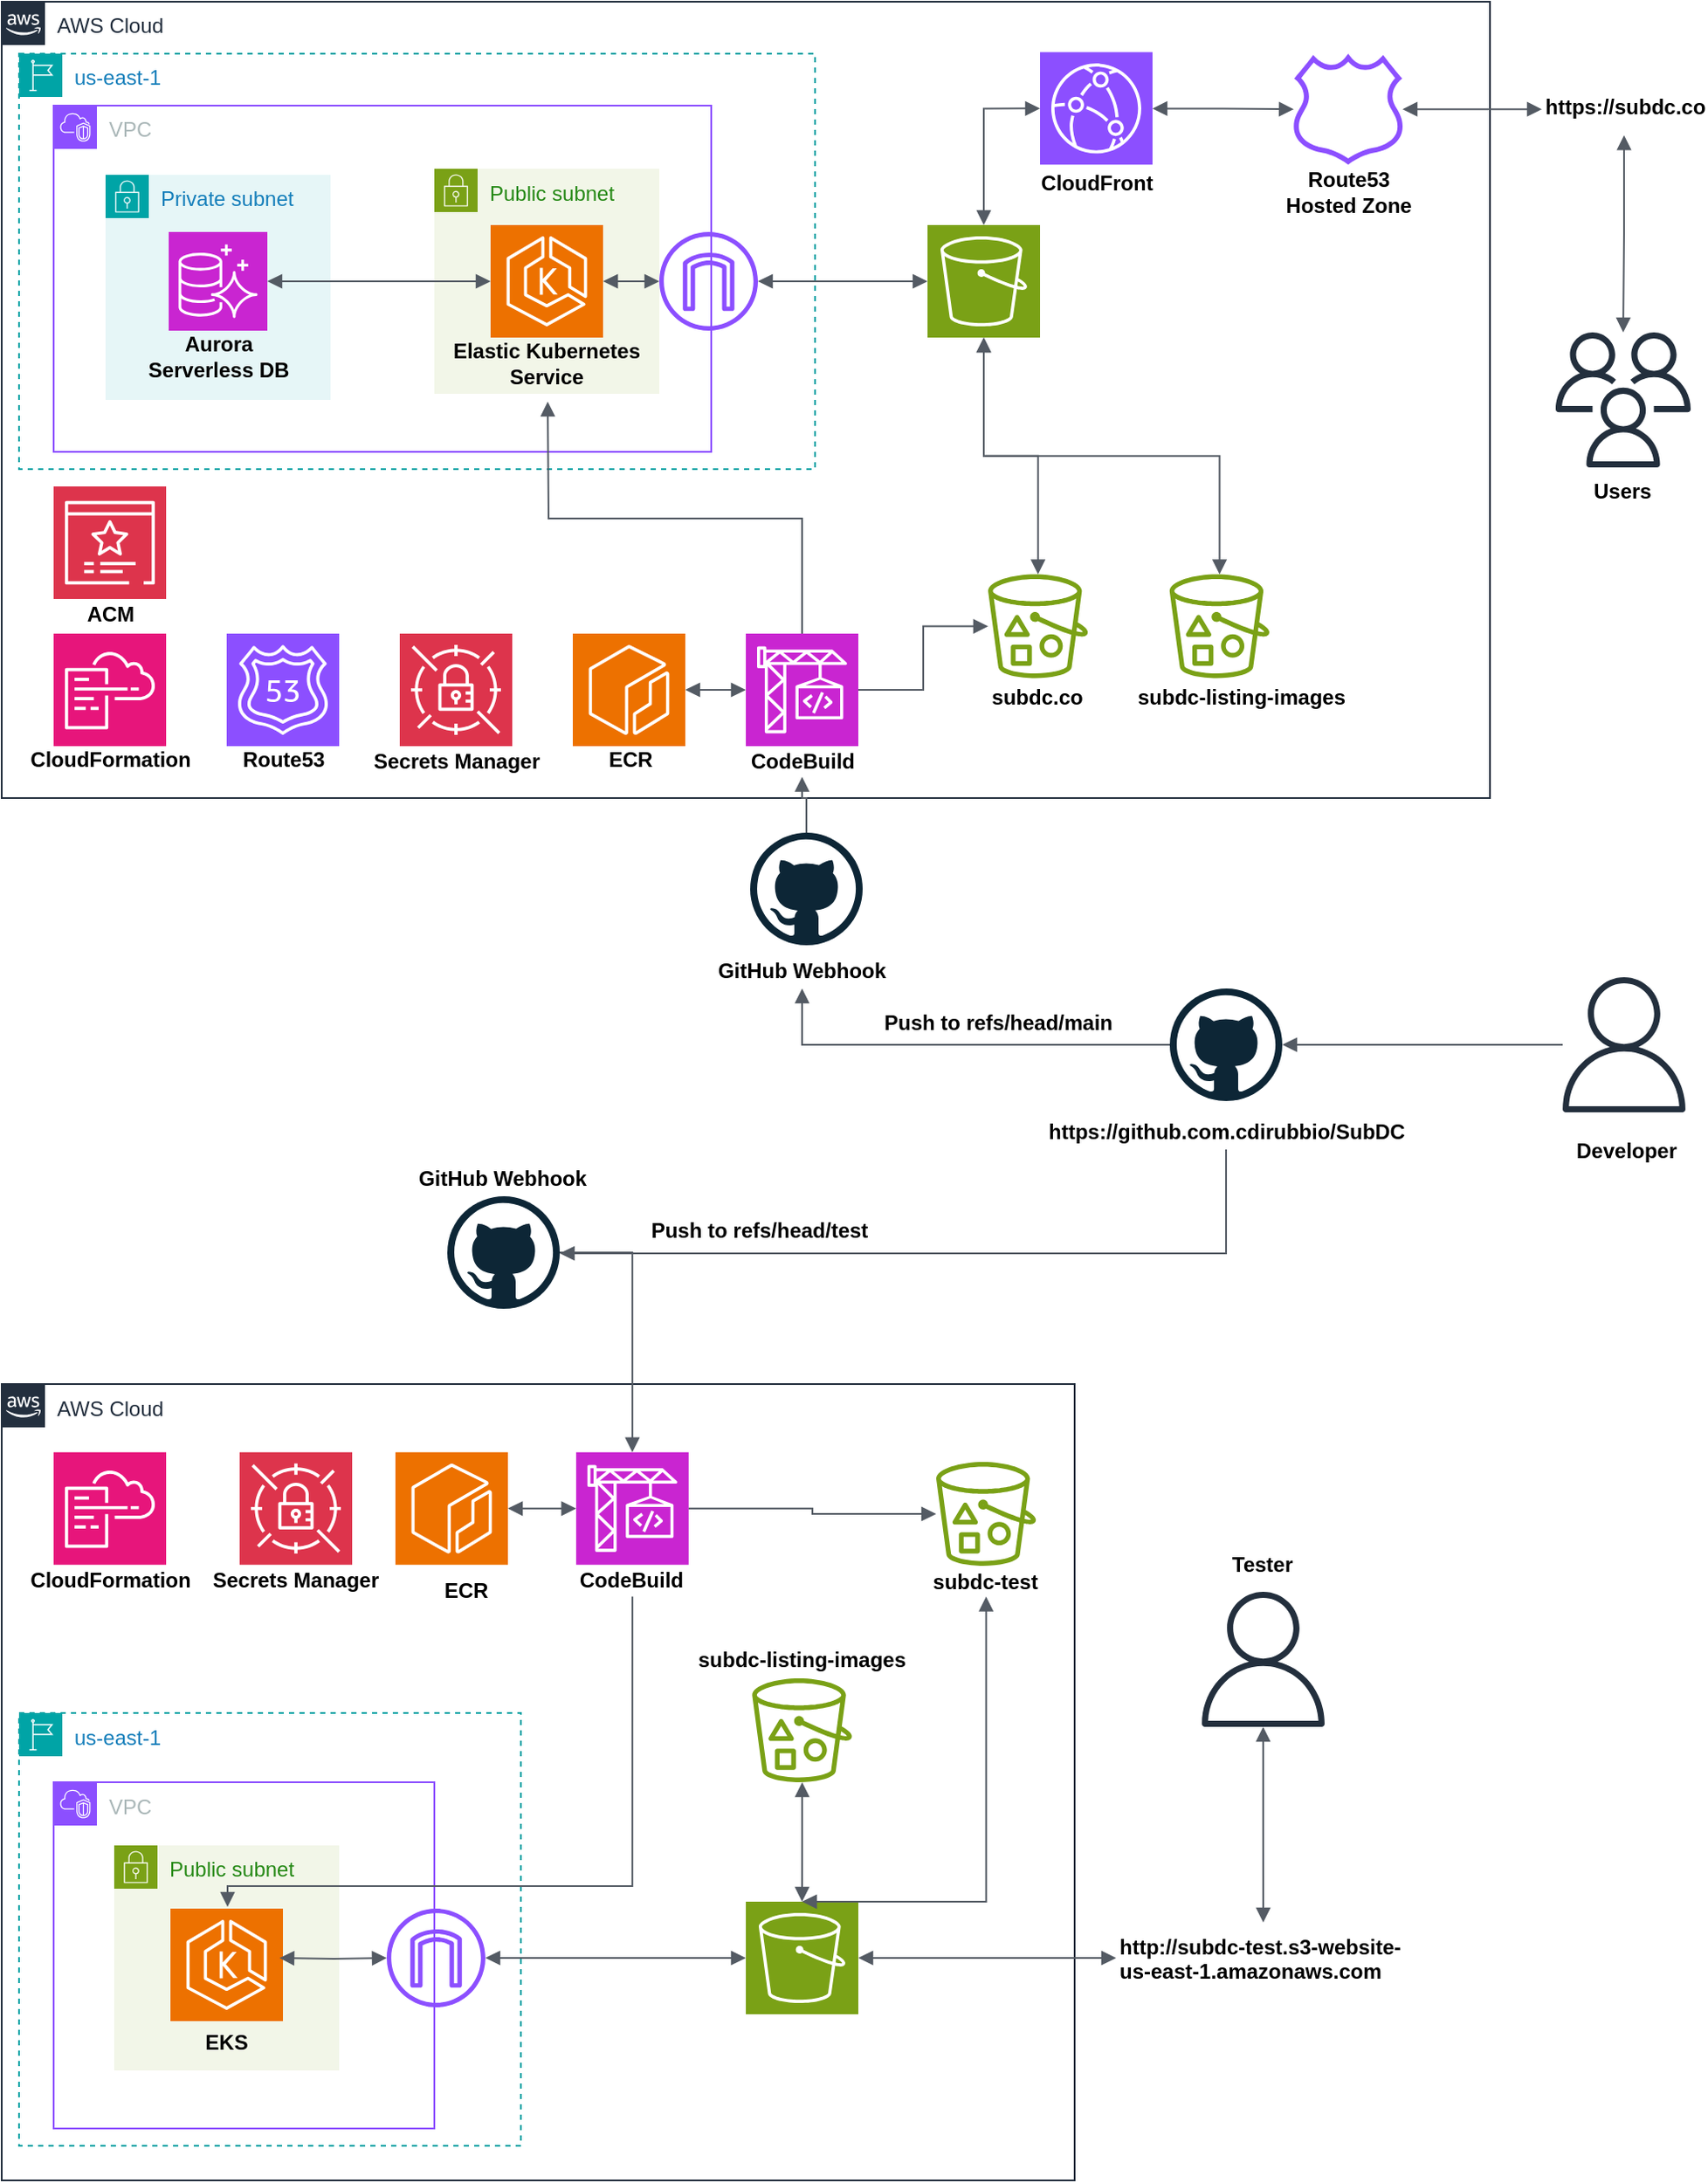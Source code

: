<mxfile version="24.8.6">
  <diagram name="Page-1" id="cLoTebaXLB8Ytqw7zfb6">
    <mxGraphModel dx="1458" dy="772" grid="1" gridSize="10" guides="1" tooltips="1" connect="1" arrows="1" fold="1" page="1" pageScale="1" pageWidth="850" pageHeight="1100" math="0" shadow="0">
      <root>
        <mxCell id="0" />
        <mxCell id="1" parent="0" />
        <mxCell id="9sHecVh8QtGsuW8aZkRC-1" value="AWS Cloud" style="points=[[0,0],[0.25,0],[0.5,0],[0.75,0],[1,0],[1,0.25],[1,0.5],[1,0.75],[1,1],[0.75,1],[0.5,1],[0.25,1],[0,1],[0,0.75],[0,0.5],[0,0.25]];outlineConnect=0;gradientColor=none;html=1;whiteSpace=wrap;fontSize=12;fontStyle=0;container=1;pointerEvents=0;collapsible=0;recursiveResize=0;shape=mxgraph.aws4.group;grIcon=mxgraph.aws4.group_aws_cloud_alt;strokeColor=#232F3E;fillColor=none;verticalAlign=top;align=left;spacingLeft=30;fontColor=#232F3E;dashed=0;" parent="1" vertex="1">
          <mxGeometry x="20" y="20" width="860" height="460" as="geometry" />
        </mxCell>
        <mxCell id="9sHecVh8QtGsuW8aZkRC-2" value="us-east-1" style="points=[[0,0],[0.25,0],[0.5,0],[0.75,0],[1,0],[1,0.25],[1,0.5],[1,0.75],[1,1],[0.75,1],[0.5,1],[0.25,1],[0,1],[0,0.75],[0,0.5],[0,0.25]];outlineConnect=0;gradientColor=none;html=1;whiteSpace=wrap;fontSize=12;fontStyle=0;container=1;pointerEvents=0;collapsible=0;recursiveResize=0;shape=mxgraph.aws4.group;grIcon=mxgraph.aws4.group_region;strokeColor=#00A4A6;fillColor=none;verticalAlign=top;align=left;spacingLeft=30;fontColor=#147EBA;dashed=1;" parent="9sHecVh8QtGsuW8aZkRC-1" vertex="1">
          <mxGeometry x="10" y="30" width="460" height="240" as="geometry" />
        </mxCell>
        <mxCell id="9sHecVh8QtGsuW8aZkRC-8" value="VPC" style="points=[[0,0],[0.25,0],[0.5,0],[0.75,0],[1,0],[1,0.25],[1,0.5],[1,0.75],[1,1],[0.75,1],[0.5,1],[0.25,1],[0,1],[0,0.75],[0,0.5],[0,0.25]];outlineConnect=0;gradientColor=none;html=1;whiteSpace=wrap;fontSize=12;fontStyle=0;container=1;pointerEvents=0;collapsible=0;recursiveResize=0;shape=mxgraph.aws4.group;grIcon=mxgraph.aws4.group_vpc2;strokeColor=#8C4FFF;fillColor=none;verticalAlign=top;align=left;spacingLeft=30;fontColor=#AAB7B8;dashed=0;" parent="9sHecVh8QtGsuW8aZkRC-2" vertex="1">
          <mxGeometry x="20" y="30" width="380" height="200" as="geometry" />
        </mxCell>
        <mxCell id="9sHecVh8QtGsuW8aZkRC-9" value="Public subnet" style="points=[[0,0],[0.25,0],[0.5,0],[0.75,0],[1,0],[1,0.25],[1,0.5],[1,0.75],[1,1],[0.75,1],[0.5,1],[0.25,1],[0,1],[0,0.75],[0,0.5],[0,0.25]];outlineConnect=0;gradientColor=none;html=1;whiteSpace=wrap;fontSize=12;fontStyle=0;container=1;pointerEvents=0;collapsible=0;recursiveResize=0;shape=mxgraph.aws4.group;grIcon=mxgraph.aws4.group_security_group;grStroke=0;strokeColor=#7AA116;fillColor=#F2F6E8;verticalAlign=top;align=left;spacingLeft=30;fontColor=#248814;dashed=0;" parent="9sHecVh8QtGsuW8aZkRC-8" vertex="1">
          <mxGeometry x="220" y="36.5" width="130" height="130" as="geometry" />
        </mxCell>
        <mxCell id="8hndP29kRmZh06HsHL5m-2" value="" style="sketch=0;points=[[0,0,0],[0.25,0,0],[0.5,0,0],[0.75,0,0],[1,0,0],[0,1,0],[0.25,1,0],[0.5,1,0],[0.75,1,0],[1,1,0],[0,0.25,0],[0,0.5,0],[0,0.75,0],[1,0.25,0],[1,0.5,0],[1,0.75,0]];outlineConnect=0;fontColor=#232F3E;fillColor=#ED7100;strokeColor=#ffffff;dashed=0;verticalLabelPosition=bottom;verticalAlign=top;align=center;html=1;fontSize=12;fontStyle=0;aspect=fixed;shape=mxgraph.aws4.resourceIcon;resIcon=mxgraph.aws4.eks;" parent="9sHecVh8QtGsuW8aZkRC-9" vertex="1">
          <mxGeometry x="32.5" y="32.5" width="65" height="65" as="geometry" />
        </mxCell>
        <mxCell id="8hndP29kRmZh06HsHL5m-4" value="Elastic Kubernetes Service" style="text;html=1;align=center;verticalAlign=middle;whiteSpace=wrap;rounded=0;fontStyle=1" parent="9sHecVh8QtGsuW8aZkRC-9" vertex="1">
          <mxGeometry x="5" y="97.5" width="120" height="30" as="geometry" />
        </mxCell>
        <mxCell id="9sHecVh8QtGsuW8aZkRC-35" value="Private subnet" style="points=[[0,0],[0.25,0],[0.5,0],[0.75,0],[1,0],[1,0.25],[1,0.5],[1,0.75],[1,1],[0.75,1],[0.5,1],[0.25,1],[0,1],[0,0.75],[0,0.5],[0,0.25]];outlineConnect=0;gradientColor=none;html=1;whiteSpace=wrap;fontSize=12;fontStyle=0;container=1;pointerEvents=0;collapsible=0;recursiveResize=0;shape=mxgraph.aws4.group;grIcon=mxgraph.aws4.group_security_group;grStroke=0;strokeColor=#00A4A6;fillColor=#E6F6F7;verticalAlign=top;align=left;spacingLeft=30;fontColor=#147EBA;dashed=0;" parent="9sHecVh8QtGsuW8aZkRC-8" vertex="1">
          <mxGeometry x="30" y="40" width="130" height="130" as="geometry" />
        </mxCell>
        <mxCell id="9sHecVh8QtGsuW8aZkRC-37" value="" style="sketch=0;points=[[0,0,0],[0.25,0,0],[0.5,0,0],[0.75,0,0],[1,0,0],[0,1,0],[0.25,1,0],[0.5,1,0],[0.75,1,0],[1,1,0],[0,0.25,0],[0,0.5,0],[0,0.75,0],[1,0.25,0],[1,0.5,0],[1,0.75,0]];outlineConnect=0;fontColor=#232F3E;fillColor=#C925D1;strokeColor=#ffffff;dashed=0;verticalLabelPosition=bottom;verticalAlign=top;align=center;html=1;fontSize=12;fontStyle=0;aspect=fixed;shape=mxgraph.aws4.resourceIcon;resIcon=mxgraph.aws4.aurora;" parent="9sHecVh8QtGsuW8aZkRC-35" vertex="1">
          <mxGeometry x="36.5" y="33" width="57" height="57" as="geometry" />
        </mxCell>
        <mxCell id="9sHecVh8QtGsuW8aZkRC-38" value="Aurora Serverless DB" style="text;html=1;align=center;verticalAlign=middle;whiteSpace=wrap;rounded=0;fontStyle=1" parent="9sHecVh8QtGsuW8aZkRC-35" vertex="1">
          <mxGeometry x="15.75" y="90" width="98.5" height="30" as="geometry" />
        </mxCell>
        <mxCell id="9sHecVh8QtGsuW8aZkRC-39" style="edgeStyle=orthogonalEdgeStyle;rounded=0;orthogonalLoop=1;jettySize=auto;html=1;exitX=1;exitY=0.5;exitDx=0;exitDy=0;exitPerimeter=0;endArrow=block;elbow=vertical;startArrow=block;startFill=1;endFill=1;strokeColor=#545B64;" parent="9sHecVh8QtGsuW8aZkRC-8" source="9sHecVh8QtGsuW8aZkRC-37" target="8hndP29kRmZh06HsHL5m-2" edge="1">
          <mxGeometry relative="1" as="geometry">
            <mxPoint x="240" y="102" as="targetPoint" />
          </mxGeometry>
        </mxCell>
        <mxCell id="9sHecVh8QtGsuW8aZkRC-12" value="" style="sketch=0;outlineConnect=0;fontColor=#232F3E;gradientColor=none;fillColor=#8C4FFF;strokeColor=none;dashed=0;verticalLabelPosition=bottom;verticalAlign=top;align=center;html=1;fontSize=12;fontStyle=0;aspect=fixed;pointerEvents=1;shape=mxgraph.aws4.internet_gateway;" parent="9sHecVh8QtGsuW8aZkRC-8" vertex="1">
          <mxGeometry x="350" y="73" width="57" height="57" as="geometry" />
        </mxCell>
        <mxCell id="9sHecVh8QtGsuW8aZkRC-23" value="" style="edgeStyle=orthogonalEdgeStyle;html=1;endArrow=block;elbow=vertical;startArrow=block;startFill=1;endFill=1;strokeColor=#545B64;rounded=0;exitX=1;exitY=0.5;exitDx=0;exitDy=0;exitPerimeter=0;" parent="9sHecVh8QtGsuW8aZkRC-8" source="8hndP29kRmZh06HsHL5m-2" target="9sHecVh8QtGsuW8aZkRC-12" edge="1">
          <mxGeometry width="100" relative="1" as="geometry">
            <mxPoint x="320" y="102" as="sourcePoint" />
            <mxPoint x="235" y="110" as="targetPoint" />
          </mxGeometry>
        </mxCell>
        <mxCell id="HaM_An7yO-ACqNu1QWbp-11" style="edgeStyle=orthogonalEdgeStyle;rounded=0;orthogonalLoop=1;jettySize=auto;html=1;exitX=0.5;exitY=1;exitDx=0;exitDy=0;exitPerimeter=0;endArrow=block;elbow=vertical;startArrow=block;startFill=1;endFill=1;strokeColor=#545B64;" parent="9sHecVh8QtGsuW8aZkRC-1" source="7wSFpp9sJQzXC4tISoXY-12" target="9sHecVh8QtGsuW8aZkRC-16" edge="1">
          <mxGeometry relative="1" as="geometry" />
        </mxCell>
        <mxCell id="9sHecVh8QtGsuW8aZkRC-16" value="" style="sketch=0;outlineConnect=0;fontColor=#232F3E;gradientColor=none;fillColor=#7AA116;strokeColor=none;dashed=0;verticalLabelPosition=bottom;verticalAlign=top;align=center;html=1;fontSize=12;fontStyle=0;aspect=fixed;pointerEvents=1;shape=mxgraph.aws4.bucket_with_objects;" parent="9sHecVh8QtGsuW8aZkRC-1" vertex="1">
          <mxGeometry x="674.89" y="330.75" width="57.69" height="60" as="geometry" />
        </mxCell>
        <mxCell id="9sHecVh8QtGsuW8aZkRC-31" value="subdc.co" style="text;html=1;align=center;verticalAlign=middle;whiteSpace=wrap;rounded=0;fontStyle=1" parent="9sHecVh8QtGsuW8aZkRC-1" vertex="1">
          <mxGeometry x="573.27" y="393.25" width="51.15" height="16.5" as="geometry" />
        </mxCell>
        <mxCell id="pGSdeuUpQNaxIjK8rSRS-2" value="subdc-listing-images" style="text;html=1;align=center;verticalAlign=middle;whiteSpace=wrap;rounded=0;fontStyle=1" parent="9sHecVh8QtGsuW8aZkRC-1" vertex="1">
          <mxGeometry x="651.27" y="390.75" width="131.15" height="21.5" as="geometry" />
        </mxCell>
        <mxCell id="pGSdeuUpQNaxIjK8rSRS-1" value="" style="sketch=0;outlineConnect=0;fontColor=#232F3E;gradientColor=none;fillColor=#7AA116;strokeColor=none;dashed=0;verticalLabelPosition=bottom;verticalAlign=top;align=center;html=1;fontSize=12;fontStyle=0;aspect=fixed;pointerEvents=1;shape=mxgraph.aws4.bucket_with_objects;" parent="9sHecVh8QtGsuW8aZkRC-1" vertex="1">
          <mxGeometry x="570" y="330.75" width="57.69" height="60" as="geometry" />
        </mxCell>
        <mxCell id="7wSFpp9sJQzXC4tISoXY-8" value="" style="sketch=0;points=[[0,0,0],[0.25,0,0],[0.5,0,0],[0.75,0,0],[1,0,0],[0,1,0],[0.25,1,0],[0.5,1,0],[0.75,1,0],[1,1,0],[0,0.25,0],[0,0.5,0],[0,0.75,0],[1,0.25,0],[1,0.5,0],[1,0.75,0]];points=[[0,0,0],[0.25,0,0],[0.5,0,0],[0.75,0,0],[1,0,0],[0,1,0],[0.25,1,0],[0.5,1,0],[0.75,1,0],[1,1,0],[0,0.25,0],[0,0.5,0],[0,0.75,0],[1,0.25,0],[1,0.5,0],[1,0.75,0]];outlineConnect=0;fontColor=#232F3E;fillColor=#E7157B;strokeColor=#ffffff;dashed=0;verticalLabelPosition=bottom;verticalAlign=top;align=center;html=1;fontSize=12;fontStyle=0;aspect=fixed;shape=mxgraph.aws4.resourceIcon;resIcon=mxgraph.aws4.cloudformation;" parent="9sHecVh8QtGsuW8aZkRC-1" vertex="1">
          <mxGeometry x="30" y="365" width="65" height="65" as="geometry" />
        </mxCell>
        <mxCell id="7wSFpp9sJQzXC4tISoXY-22" style="edgeStyle=orthogonalEdgeStyle;rounded=0;orthogonalLoop=1;jettySize=auto;html=1;endArrow=block;elbow=vertical;startArrow=block;startFill=1;endFill=1;strokeColor=#545B64;" parent="9sHecVh8QtGsuW8aZkRC-1" source="7wSFpp9sJQzXC4tISoXY-12" target="9sHecVh8QtGsuW8aZkRC-12" edge="1">
          <mxGeometry relative="1" as="geometry" />
        </mxCell>
        <mxCell id="7wSFpp9sJQzXC4tISoXY-12" value="" style="sketch=0;points=[[0,0,0],[0.25,0,0],[0.5,0,0],[0.75,0,0],[1,0,0],[0,1,0],[0.25,1,0],[0.5,1,0],[0.75,1,0],[1,1,0],[0,0.25,0],[0,0.5,0],[0,0.75,0],[1,0.25,0],[1,0.5,0],[1,0.75,0]];outlineConnect=0;fontColor=#232F3E;fillColor=#7AA116;strokeColor=#ffffff;dashed=0;verticalLabelPosition=bottom;verticalAlign=top;align=center;html=1;fontSize=12;fontStyle=0;aspect=fixed;shape=mxgraph.aws4.resourceIcon;resIcon=mxgraph.aws4.s3;" parent="9sHecVh8QtGsuW8aZkRC-1" vertex="1">
          <mxGeometry x="535" y="129" width="65" height="65" as="geometry" />
        </mxCell>
        <mxCell id="7wSFpp9sJQzXC4tISoXY-17" value="" style="sketch=0;outlineConnect=0;fontColor=#232F3E;gradientColor=none;fillColor=#8C4FFF;strokeColor=none;dashed=0;verticalLabelPosition=bottom;verticalAlign=top;align=center;html=1;fontSize=12;fontStyle=0;aspect=fixed;pointerEvents=1;shape=mxgraph.aws4.hosted_zone;" parent="9sHecVh8QtGsuW8aZkRC-1" vertex="1">
          <mxGeometry x="745.58" y="30" width="65" height="64.17" as="geometry" />
        </mxCell>
        <mxCell id="7wSFpp9sJQzXC4tISoXY-18" value="" style="sketch=0;points=[[0,0,0],[0.25,0,0],[0.5,0,0],[0.75,0,0],[1,0,0],[0,1,0],[0.25,1,0],[0.5,1,0],[0.75,1,0],[1,1,0],[0,0.25,0],[0,0.5,0],[0,0.75,0],[1,0.25,0],[1,0.5,0],[1,0.75,0]];outlineConnect=0;fontColor=#232F3E;fillColor=#8C4FFF;strokeColor=#ffffff;dashed=0;verticalLabelPosition=bottom;verticalAlign=top;align=center;html=1;fontSize=12;fontStyle=0;aspect=fixed;shape=mxgraph.aws4.resourceIcon;resIcon=mxgraph.aws4.route_53;" parent="9sHecVh8QtGsuW8aZkRC-1" vertex="1">
          <mxGeometry x="130" y="365" width="65" height="65" as="geometry" />
        </mxCell>
        <mxCell id="7wSFpp9sJQzXC4tISoXY-21" value="Route53 Hosted Zone" style="text;html=1;align=center;verticalAlign=middle;whiteSpace=wrap;rounded=0;fontStyle=1" parent="9sHecVh8QtGsuW8aZkRC-1" vertex="1">
          <mxGeometry x="732.58" y="95" width="91" height="30" as="geometry" />
        </mxCell>
        <mxCell id="7wSFpp9sJQzXC4tISoXY-42" style="edgeStyle=orthogonalEdgeStyle;rounded=0;orthogonalLoop=1;jettySize=auto;html=1;endArrow=block;elbow=vertical;startArrow=none;endFill=1;strokeColor=#545B64;" parent="9sHecVh8QtGsuW8aZkRC-1" source="7wSFpp9sJQzXC4tISoXY-23" target="pGSdeuUpQNaxIjK8rSRS-1" edge="1">
          <mxGeometry relative="1" as="geometry" />
        </mxCell>
        <mxCell id="HaM_An7yO-ACqNu1QWbp-9" style="edgeStyle=orthogonalEdgeStyle;rounded=0;orthogonalLoop=1;jettySize=auto;html=1;entryX=0.5;entryY=1;entryDx=0;entryDy=0;exitX=0.5;exitY=0;exitDx=0;exitDy=0;exitPerimeter=0;endArrow=block;elbow=vertical;startArrow=none;endFill=1;strokeColor=#545B64;" parent="9sHecVh8QtGsuW8aZkRC-1" source="7wSFpp9sJQzXC4tISoXY-23" edge="1">
          <mxGeometry relative="1" as="geometry">
            <mxPoint x="315.5" y="231" as="targetPoint" />
          </mxGeometry>
        </mxCell>
        <mxCell id="7wSFpp9sJQzXC4tISoXY-23" value="" style="sketch=0;points=[[0,0,0],[0.25,0,0],[0.5,0,0],[0.75,0,0],[1,0,0],[0,1,0],[0.25,1,0],[0.5,1,0],[0.75,1,0],[1,1,0],[0,0.25,0],[0,0.5,0],[0,0.75,0],[1,0.25,0],[1,0.5,0],[1,0.75,0]];outlineConnect=0;fontColor=#232F3E;fillColor=#C925D1;strokeColor=#ffffff;dashed=0;verticalLabelPosition=bottom;verticalAlign=top;align=center;html=1;fontSize=12;fontStyle=0;aspect=fixed;shape=mxgraph.aws4.resourceIcon;resIcon=mxgraph.aws4.codebuild;" parent="9sHecVh8QtGsuW8aZkRC-1" vertex="1">
          <mxGeometry x="430" y="365" width="65" height="65" as="geometry" />
        </mxCell>
        <mxCell id="7wSFpp9sJQzXC4tISoXY-26" value="CloudFormation" style="text;html=1;align=center;verticalAlign=middle;whiteSpace=wrap;rounded=0;fontStyle=1" parent="9sHecVh8QtGsuW8aZkRC-1" vertex="1">
          <mxGeometry x="12.5" y="430" width="100" height="16.5" as="geometry" />
        </mxCell>
        <mxCell id="7wSFpp9sJQzXC4tISoXY-25" value="Route53" style="text;html=1;align=center;verticalAlign=middle;whiteSpace=wrap;rounded=0;fontStyle=1" parent="9sHecVh8QtGsuW8aZkRC-1" vertex="1">
          <mxGeometry x="132.5" y="430" width="60" height="16.5" as="geometry" />
        </mxCell>
        <mxCell id="7wSFpp9sJQzXC4tISoXY-24" value="CodeBuild" style="text;html=1;align=center;verticalAlign=middle;whiteSpace=wrap;rounded=0;fontStyle=1" parent="9sHecVh8QtGsuW8aZkRC-1" vertex="1">
          <mxGeometry x="432.5" y="430" width="60" height="17.75" as="geometry" />
        </mxCell>
        <mxCell id="7wSFpp9sJQzXC4tISoXY-28" value="Secrets Manager" style="text;html=1;align=center;verticalAlign=middle;whiteSpace=wrap;rounded=0;fontStyle=1" parent="9sHecVh8QtGsuW8aZkRC-1" vertex="1">
          <mxGeometry x="212.5" y="430" width="100" height="17.75" as="geometry" />
        </mxCell>
        <mxCell id="7wSFpp9sJQzXC4tISoXY-27" value="" style="sketch=0;points=[[0,0,0],[0.25,0,0],[0.5,0,0],[0.75,0,0],[1,0,0],[0,1,0],[0.25,1,0],[0.5,1,0],[0.75,1,0],[1,1,0],[0,0.25,0],[0,0.5,0],[0,0.75,0],[1,0.25,0],[1,0.5,0],[1,0.75,0]];outlineConnect=0;fontColor=#232F3E;fillColor=#DD344C;strokeColor=#ffffff;dashed=0;verticalLabelPosition=bottom;verticalAlign=top;align=center;html=1;fontSize=12;fontStyle=0;aspect=fixed;shape=mxgraph.aws4.resourceIcon;resIcon=mxgraph.aws4.secrets_manager;" parent="9sHecVh8QtGsuW8aZkRC-1" vertex="1">
          <mxGeometry x="230" y="365" width="65" height="65" as="geometry" />
        </mxCell>
        <mxCell id="HaM_An7yO-ACqNu1QWbp-6" style="edgeStyle=orthogonalEdgeStyle;rounded=0;orthogonalLoop=1;jettySize=auto;html=1;endArrow=block;elbow=vertical;startArrow=block;startFill=1;endFill=1;strokeColor=#545B64;" parent="9sHecVh8QtGsuW8aZkRC-1" source="HaM_An7yO-ACqNu1QWbp-2" target="7wSFpp9sJQzXC4tISoXY-17" edge="1">
          <mxGeometry relative="1" as="geometry" />
        </mxCell>
        <mxCell id="HaM_An7yO-ACqNu1QWbp-2" value="" style="sketch=0;points=[[0,0,0],[0.25,0,0],[0.5,0,0],[0.75,0,0],[1,0,0],[0,1,0],[0.25,1,0],[0.5,1,0],[0.75,1,0],[1,1,0],[0,0.25,0],[0,0.5,0],[0,0.75,0],[1,0.25,0],[1,0.5,0],[1,0.75,0]];outlineConnect=0;fontColor=#232F3E;fillColor=#8C4FFF;strokeColor=#ffffff;dashed=0;verticalLabelPosition=bottom;verticalAlign=top;align=center;html=1;fontSize=12;fontStyle=0;aspect=fixed;shape=mxgraph.aws4.resourceIcon;resIcon=mxgraph.aws4.cloudfront;" parent="9sHecVh8QtGsuW8aZkRC-1" vertex="1">
          <mxGeometry x="600" y="29.17" width="65" height="65" as="geometry" />
        </mxCell>
        <mxCell id="HaM_An7yO-ACqNu1QWbp-5" style="edgeStyle=orthogonalEdgeStyle;rounded=0;orthogonalLoop=1;jettySize=auto;html=1;entryX=0.5;entryY=0;entryDx=0;entryDy=0;entryPerimeter=0;endArrow=block;elbow=vertical;startArrow=block;startFill=1;endFill=1;strokeColor=#545B64;exitX=0;exitY=0.5;exitDx=0;exitDy=0;exitPerimeter=0;" parent="9sHecVh8QtGsuW8aZkRC-1" source="HaM_An7yO-ACqNu1QWbp-2" target="7wSFpp9sJQzXC4tISoXY-12" edge="1">
          <mxGeometry relative="1" as="geometry" />
        </mxCell>
        <mxCell id="HaM_An7yO-ACqNu1QWbp-7" value="CloudFront" style="text;html=1;align=center;verticalAlign=middle;whiteSpace=wrap;rounded=0;fontStyle=1" parent="9sHecVh8QtGsuW8aZkRC-1" vertex="1">
          <mxGeometry x="597.5" y="95" width="70" height="20" as="geometry" />
        </mxCell>
        <mxCell id="HaM_An7yO-ACqNu1QWbp-10" style="edgeStyle=orthogonalEdgeStyle;rounded=0;orthogonalLoop=1;jettySize=auto;html=1;entryX=0.5;entryY=1;entryDx=0;entryDy=0;entryPerimeter=0;endArrow=block;elbow=vertical;startArrow=block;startFill=1;endFill=1;strokeColor=#545B64;" parent="9sHecVh8QtGsuW8aZkRC-1" source="pGSdeuUpQNaxIjK8rSRS-1" target="7wSFpp9sJQzXC4tISoXY-12" edge="1">
          <mxGeometry relative="1" as="geometry" />
        </mxCell>
        <mxCell id="HaM_An7yO-ACqNu1QWbp-13" value="" style="sketch=0;points=[[0,0,0],[0.25,0,0],[0.5,0,0],[0.75,0,0],[1,0,0],[0,1,0],[0.25,1,0],[0.5,1,0],[0.75,1,0],[1,1,0],[0,0.25,0],[0,0.5,0],[0,0.75,0],[1,0.25,0],[1,0.5,0],[1,0.75,0]];outlineConnect=0;fontColor=#232F3E;fillColor=#DD344C;strokeColor=#ffffff;dashed=0;verticalLabelPosition=bottom;verticalAlign=top;align=center;html=1;fontSize=12;fontStyle=0;aspect=fixed;shape=mxgraph.aws4.resourceIcon;resIcon=mxgraph.aws4.certificate_manager_3;" parent="9sHecVh8QtGsuW8aZkRC-1" vertex="1">
          <mxGeometry x="30" y="280" width="65" height="65" as="geometry" />
        </mxCell>
        <mxCell id="HaM_An7yO-ACqNu1QWbp-14" value="ACM" style="text;html=1;align=center;verticalAlign=middle;whiteSpace=wrap;rounded=0;fontStyle=1" parent="9sHecVh8QtGsuW8aZkRC-1" vertex="1">
          <mxGeometry x="42.5" y="345" width="40" height="17.75" as="geometry" />
        </mxCell>
        <mxCell id="zqciDCgVZ483d6t_hfOH-8" value="" style="sketch=0;points=[[0,0,0],[0.25,0,0],[0.5,0,0],[0.75,0,0],[1,0,0],[0,1,0],[0.25,1,0],[0.5,1,0],[0.75,1,0],[1,1,0],[0,0.25,0],[0,0.5,0],[0,0.75,0],[1,0.25,0],[1,0.5,0],[1,0.75,0]];outlineConnect=0;fontColor=#232F3E;fillColor=#ED7100;strokeColor=#ffffff;dashed=0;verticalLabelPosition=bottom;verticalAlign=top;align=center;html=1;fontSize=12;fontStyle=0;aspect=fixed;shape=mxgraph.aws4.resourceIcon;resIcon=mxgraph.aws4.ecr;" parent="9sHecVh8QtGsuW8aZkRC-1" vertex="1">
          <mxGeometry x="330" y="365" width="65" height="65" as="geometry" />
        </mxCell>
        <mxCell id="zqciDCgVZ483d6t_hfOH-10" value="" style="edgeStyle=orthogonalEdgeStyle;html=1;endArrow=block;elbow=vertical;startArrow=block;startFill=1;endFill=1;strokeColor=#545B64;rounded=0;" parent="9sHecVh8QtGsuW8aZkRC-1" source="zqciDCgVZ483d6t_hfOH-8" target="7wSFpp9sJQzXC4tISoXY-23" edge="1">
          <mxGeometry width="100" relative="1" as="geometry">
            <mxPoint x="410" y="410" as="sourcePoint" />
            <mxPoint x="449" y="410" as="targetPoint" />
          </mxGeometry>
        </mxCell>
        <mxCell id="zqciDCgVZ483d6t_hfOH-9" value="&lt;b&gt;ECR&lt;/b&gt;" style="text;html=1;align=center;verticalAlign=middle;resizable=0;points=[];autosize=1;strokeColor=none;fillColor=none;" parent="9sHecVh8QtGsuW8aZkRC-1" vertex="1">
          <mxGeometry x="337.5" y="423.25" width="50" height="30" as="geometry" />
        </mxCell>
        <mxCell id="7wSFpp9sJQzXC4tISoXY-30" style="edgeStyle=orthogonalEdgeStyle;rounded=0;orthogonalLoop=1;jettySize=auto;html=1;endArrow=block;elbow=vertical;startArrow=block;startFill=1;endFill=1;strokeColor=#545B64;" parent="1" source="9sHecVh8QtGsuW8aZkRC-27" target="7wSFpp9sJQzXC4tISoXY-17" edge="1">
          <mxGeometry relative="1" as="geometry" />
        </mxCell>
        <UserObject label="&lt;b&gt;https://subdc.co&lt;/b&gt;" link="https://subdc.co" id="9sHecVh8QtGsuW8aZkRC-27">
          <mxCell style="text;whiteSpace=wrap;html=1;" parent="1" vertex="1">
            <mxGeometry x="910" y="67.09" width="95" height="30" as="geometry" />
          </mxCell>
        </UserObject>
        <mxCell id="9sHecVh8QtGsuW8aZkRC-32" style="edgeStyle=orthogonalEdgeStyle;rounded=0;orthogonalLoop=1;jettySize=auto;html=1;endArrow=block;elbow=vertical;startArrow=block;startFill=1;endFill=1;strokeColor=#545B64;" parent="1" source="9sHecVh8QtGsuW8aZkRC-27" target="M8VhZg36b8eC-4sq4X0w-50" edge="1">
          <mxGeometry relative="1" as="geometry">
            <mxPoint x="909.44" y="80" as="sourcePoint" />
            <mxPoint x="957.5" y="190" as="targetPoint" />
          </mxGeometry>
        </mxCell>
        <mxCell id="7wSFpp9sJQzXC4tISoXY-41" style="edgeStyle=orthogonalEdgeStyle;rounded=0;orthogonalLoop=1;jettySize=auto;html=1;endArrow=block;elbow=vertical;startArrow=none;endFill=1;strokeColor=#545B64;" parent="1" source="7wSFpp9sJQzXC4tISoXY-31" target="7wSFpp9sJQzXC4tISoXY-24" edge="1">
          <mxGeometry relative="1" as="geometry" />
        </mxCell>
        <mxCell id="7wSFpp9sJQzXC4tISoXY-31" value="" style="dashed=0;outlineConnect=0;html=1;align=center;labelPosition=center;verticalLabelPosition=bottom;verticalAlign=top;shape=mxgraph.weblogos.github" parent="1" vertex="1">
          <mxGeometry x="452.5" y="500" width="65" height="65" as="geometry" />
        </mxCell>
        <mxCell id="7wSFpp9sJQzXC4tISoXY-32" value="GitHub Webhook" style="text;html=1;align=center;verticalAlign=middle;whiteSpace=wrap;rounded=0;fontStyle=1" parent="1" vertex="1">
          <mxGeometry x="430.97" y="570" width="103.07" height="20" as="geometry" />
        </mxCell>
        <mxCell id="M8VhZg36b8eC-4sq4X0w-1" value="AWS Cloud" style="points=[[0,0],[0.25,0],[0.5,0],[0.75,0],[1,0],[1,0.25],[1,0.5],[1,0.75],[1,1],[0.75,1],[0.5,1],[0.25,1],[0,1],[0,0.75],[0,0.5],[0,0.25]];outlineConnect=0;gradientColor=none;html=1;whiteSpace=wrap;fontSize=12;fontStyle=0;container=1;pointerEvents=0;collapsible=0;recursiveResize=0;shape=mxgraph.aws4.group;grIcon=mxgraph.aws4.group_aws_cloud_alt;strokeColor=#232F3E;fillColor=none;verticalAlign=top;align=left;spacingLeft=30;fontColor=#232F3E;dashed=0;" parent="1" vertex="1">
          <mxGeometry x="20" y="818.5" width="620" height="460" as="geometry" />
        </mxCell>
        <mxCell id="M8VhZg36b8eC-4sq4X0w-2" value="us-east-1" style="points=[[0,0],[0.25,0],[0.5,0],[0.75,0],[1,0],[1,0.25],[1,0.5],[1,0.75],[1,1],[0.75,1],[0.5,1],[0.25,1],[0,1],[0,0.75],[0,0.5],[0,0.25]];outlineConnect=0;gradientColor=none;html=1;whiteSpace=wrap;fontSize=12;fontStyle=0;container=1;pointerEvents=0;collapsible=0;recursiveResize=0;shape=mxgraph.aws4.group;grIcon=mxgraph.aws4.group_region;strokeColor=#00A4A6;fillColor=none;verticalAlign=top;align=left;spacingLeft=30;fontColor=#147EBA;dashed=1;" parent="M8VhZg36b8eC-4sq4X0w-1" vertex="1">
          <mxGeometry x="10" y="190" width="290" height="250" as="geometry" />
        </mxCell>
        <mxCell id="M8VhZg36b8eC-4sq4X0w-3" value="VPC" style="points=[[0,0],[0.25,0],[0.5,0],[0.75,0],[1,0],[1,0.25],[1,0.5],[1,0.75],[1,1],[0.75,1],[0.5,1],[0.25,1],[0,1],[0,0.75],[0,0.5],[0,0.25]];outlineConnect=0;gradientColor=none;html=1;whiteSpace=wrap;fontSize=12;fontStyle=0;container=1;pointerEvents=0;collapsible=0;recursiveResize=0;shape=mxgraph.aws4.group;grIcon=mxgraph.aws4.group_vpc2;strokeColor=#8C4FFF;fillColor=none;verticalAlign=top;align=left;spacingLeft=30;fontColor=#AAB7B8;dashed=0;" parent="M8VhZg36b8eC-4sq4X0w-2" vertex="1">
          <mxGeometry x="20" y="40" width="220" height="200" as="geometry" />
        </mxCell>
        <mxCell id="M8VhZg36b8eC-4sq4X0w-4" value="Public subnet" style="points=[[0,0],[0.25,0],[0.5,0],[0.75,0],[1,0],[1,0.25],[1,0.5],[1,0.75],[1,1],[0.75,1],[0.5,1],[0.25,1],[0,1],[0,0.75],[0,0.5],[0,0.25]];outlineConnect=0;gradientColor=none;html=1;whiteSpace=wrap;fontSize=12;fontStyle=0;container=1;pointerEvents=0;collapsible=0;recursiveResize=0;shape=mxgraph.aws4.group;grIcon=mxgraph.aws4.group_security_group;grStroke=0;strokeColor=#7AA116;fillColor=#F2F6E8;verticalAlign=top;align=left;spacingLeft=30;fontColor=#248814;dashed=0;" parent="M8VhZg36b8eC-4sq4X0w-3" vertex="1">
          <mxGeometry x="35" y="36.5" width="130" height="130" as="geometry" />
        </mxCell>
        <mxCell id="M8VhZg36b8eC-4sq4X0w-7" value="EKS" style="text;html=1;align=center;verticalAlign=middle;whiteSpace=wrap;rounded=0;fontStyle=1" parent="M8VhZg36b8eC-4sq4X0w-4" vertex="1">
          <mxGeometry x="45" y="101.5" width="40" height="25.5" as="geometry" />
        </mxCell>
        <mxCell id="zqciDCgVZ483d6t_hfOH-1" value="" style="sketch=0;points=[[0,0,0],[0.25,0,0],[0.5,0,0],[0.75,0,0],[1,0,0],[0,1,0],[0.25,1,0],[0.5,1,0],[0.75,1,0],[1,1,0],[0,0.25,0],[0,0.5,0],[0,0.75,0],[1,0.25,0],[1,0.5,0],[1,0.75,0]];outlineConnect=0;fontColor=#232F3E;fillColor=#ED7100;strokeColor=#ffffff;dashed=0;verticalLabelPosition=bottom;verticalAlign=top;align=center;html=1;fontSize=12;fontStyle=0;aspect=fixed;shape=mxgraph.aws4.resourceIcon;resIcon=mxgraph.aws4.eks;" parent="M8VhZg36b8eC-4sq4X0w-4" vertex="1">
          <mxGeometry x="32.5" y="36.5" width="65" height="65" as="geometry" />
        </mxCell>
        <mxCell id="M8VhZg36b8eC-4sq4X0w-12" value="" style="sketch=0;outlineConnect=0;fontColor=#232F3E;gradientColor=none;fillColor=#8C4FFF;strokeColor=none;dashed=0;verticalLabelPosition=bottom;verticalAlign=top;align=center;html=1;fontSize=12;fontStyle=0;aspect=fixed;pointerEvents=1;shape=mxgraph.aws4.internet_gateway;" parent="M8VhZg36b8eC-4sq4X0w-3" vertex="1">
          <mxGeometry x="192.5" y="73" width="57" height="57" as="geometry" />
        </mxCell>
        <mxCell id="M8VhZg36b8eC-4sq4X0w-13" value="" style="edgeStyle=orthogonalEdgeStyle;html=1;endArrow=block;elbow=vertical;startArrow=block;startFill=1;endFill=1;strokeColor=#545B64;rounded=0;exitX=1;exitY=0.5;exitDx=0;exitDy=0;" parent="M8VhZg36b8eC-4sq4X0w-3" target="M8VhZg36b8eC-4sq4X0w-12" edge="1">
          <mxGeometry width="100" relative="1" as="geometry">
            <mxPoint x="130.5" y="101.5" as="sourcePoint" />
            <mxPoint x="235" y="110" as="targetPoint" />
          </mxGeometry>
        </mxCell>
        <mxCell id="M8VhZg36b8eC-4sq4X0w-15" value="" style="sketch=0;outlineConnect=0;fontColor=#232F3E;gradientColor=none;fillColor=#7AA116;strokeColor=none;dashed=0;verticalLabelPosition=bottom;verticalAlign=top;align=center;html=1;fontSize=12;fontStyle=0;aspect=fixed;pointerEvents=1;shape=mxgraph.aws4.bucket_with_objects;" parent="M8VhZg36b8eC-4sq4X0w-1" vertex="1">
          <mxGeometry x="433.66" y="170" width="57.69" height="60" as="geometry" />
        </mxCell>
        <mxCell id="M8VhZg36b8eC-4sq4X0w-16" value="subdc-test" style="text;html=1;align=center;verticalAlign=middle;whiteSpace=wrap;rounded=0;fontStyle=1" parent="M8VhZg36b8eC-4sq4X0w-1" vertex="1">
          <mxGeometry x="535.48" y="106.25" width="66.73" height="16.5" as="geometry" />
        </mxCell>
        <mxCell id="M8VhZg36b8eC-4sq4X0w-17" value="subdc-listing-images" style="text;html=1;align=center;verticalAlign=middle;whiteSpace=wrap;rounded=0;fontStyle=1" parent="M8VhZg36b8eC-4sq4X0w-1" vertex="1">
          <mxGeometry x="396.93" y="148.5" width="131.15" height="21.5" as="geometry" />
        </mxCell>
        <mxCell id="M8VhZg36b8eC-4sq4X0w-18" value="" style="sketch=0;outlineConnect=0;fontColor=#232F3E;gradientColor=none;fillColor=#7AA116;strokeColor=none;dashed=0;verticalLabelPosition=bottom;verticalAlign=top;align=center;html=1;fontSize=12;fontStyle=0;aspect=fixed;pointerEvents=1;shape=mxgraph.aws4.bucket_with_objects;" parent="M8VhZg36b8eC-4sq4X0w-1" vertex="1">
          <mxGeometry x="540" y="45" width="57.69" height="60" as="geometry" />
        </mxCell>
        <mxCell id="M8VhZg36b8eC-4sq4X0w-19" value="" style="sketch=0;points=[[0,0,0],[0.25,0,0],[0.5,0,0],[0.75,0,0],[1,0,0],[0,1,0],[0.25,1,0],[0.5,1,0],[0.75,1,0],[1,1,0],[0,0.25,0],[0,0.5,0],[0,0.75,0],[1,0.25,0],[1,0.5,0],[1,0.75,0]];points=[[0,0,0],[0.25,0,0],[0.5,0,0],[0.75,0,0],[1,0,0],[0,1,0],[0.25,1,0],[0.5,1,0],[0.75,1,0],[1,1,0],[0,0.25,0],[0,0.5,0],[0,0.75,0],[1,0.25,0],[1,0.5,0],[1,0.75,0]];outlineConnect=0;fontColor=#232F3E;fillColor=#E7157B;strokeColor=#ffffff;dashed=0;verticalLabelPosition=bottom;verticalAlign=top;align=center;html=1;fontSize=12;fontStyle=0;aspect=fixed;shape=mxgraph.aws4.resourceIcon;resIcon=mxgraph.aws4.cloudformation;" parent="M8VhZg36b8eC-4sq4X0w-1" vertex="1">
          <mxGeometry x="30" y="39.38" width="65" height="65" as="geometry" />
        </mxCell>
        <mxCell id="M8VhZg36b8eC-4sq4X0w-21" value="" style="sketch=0;points=[[0,0,0],[0.25,0,0],[0.5,0,0],[0.75,0,0],[1,0,0],[0,1,0],[0.25,1,0],[0.5,1,0],[0.75,1,0],[1,1,0],[0,0.25,0],[0,0.5,0],[0,0.75,0],[1,0.25,0],[1,0.5,0],[1,0.75,0]];outlineConnect=0;fontColor=#232F3E;fillColor=#7AA116;strokeColor=#ffffff;dashed=0;verticalLabelPosition=bottom;verticalAlign=top;align=center;html=1;fontSize=12;fontStyle=0;aspect=fixed;shape=mxgraph.aws4.resourceIcon;resIcon=mxgraph.aws4.s3;" parent="M8VhZg36b8eC-4sq4X0w-1" vertex="1">
          <mxGeometry x="430" y="299" width="65" height="65" as="geometry" />
        </mxCell>
        <mxCell id="M8VhZg36b8eC-4sq4X0w-79" style="edgeStyle=orthogonalEdgeStyle;rounded=0;orthogonalLoop=1;jettySize=auto;html=1;endArrow=block;elbow=vertical;startArrow=none;endFill=1;strokeColor=#545B64;" parent="M8VhZg36b8eC-4sq4X0w-1" source="M8VhZg36b8eC-4sq4X0w-27" target="M8VhZg36b8eC-4sq4X0w-18" edge="1">
          <mxGeometry relative="1" as="geometry" />
        </mxCell>
        <mxCell id="M8VhZg36b8eC-4sq4X0w-27" value="" style="sketch=0;points=[[0,0,0],[0.25,0,0],[0.5,0,0],[0.75,0,0],[1,0,0],[0,1,0],[0.25,1,0],[0.5,1,0],[0.75,1,0],[1,1,0],[0,0.25,0],[0,0.5,0],[0,0.75,0],[1,0.25,0],[1,0.5,0],[1,0.75,0]];outlineConnect=0;fontColor=#232F3E;fillColor=#C925D1;strokeColor=#ffffff;dashed=0;verticalLabelPosition=bottom;verticalAlign=top;align=center;html=1;fontSize=12;fontStyle=0;aspect=fixed;shape=mxgraph.aws4.resourceIcon;resIcon=mxgraph.aws4.codebuild;" parent="M8VhZg36b8eC-4sq4X0w-1" vertex="1">
          <mxGeometry x="331.93" y="39.38" width="65" height="65" as="geometry" />
        </mxCell>
        <mxCell id="M8VhZg36b8eC-4sq4X0w-28" value="CloudFormation" style="text;html=1;align=center;verticalAlign=middle;whiteSpace=wrap;rounded=0;fontStyle=1" parent="M8VhZg36b8eC-4sq4X0w-1" vertex="1">
          <mxGeometry x="12.5" y="105.63" width="100" height="16.5" as="geometry" />
        </mxCell>
        <mxCell id="M8VhZg36b8eC-4sq4X0w-80" style="edgeStyle=orthogonalEdgeStyle;rounded=0;orthogonalLoop=1;jettySize=auto;html=1;exitX=0.5;exitY=1;exitDx=0;exitDy=0;entryX=0.5;entryY=0;entryDx=0;entryDy=0;endArrow=block;elbow=vertical;startArrow=none;endFill=1;strokeColor=#545B64;" parent="M8VhZg36b8eC-4sq4X0w-1" source="M8VhZg36b8eC-4sq4X0w-30" edge="1">
          <mxGeometry relative="1" as="geometry">
            <Array as="points">
              <mxPoint x="364" y="290" />
              <mxPoint x="131" y="290" />
            </Array>
            <mxPoint x="130.5" y="302" as="targetPoint" />
          </mxGeometry>
        </mxCell>
        <mxCell id="M8VhZg36b8eC-4sq4X0w-30" value="CodeBuild" style="text;html=1;align=center;verticalAlign=middle;whiteSpace=wrap;rounded=0;fontStyle=1" parent="M8VhZg36b8eC-4sq4X0w-1" vertex="1">
          <mxGeometry x="334.43" y="105" width="60" height="17.75" as="geometry" />
        </mxCell>
        <mxCell id="M8VhZg36b8eC-4sq4X0w-31" value="Secrets Manager" style="text;html=1;align=center;verticalAlign=middle;whiteSpace=wrap;rounded=0;fontStyle=1" parent="M8VhZg36b8eC-4sq4X0w-1" vertex="1">
          <mxGeometry x="120" y="104.38" width="100" height="17.75" as="geometry" />
        </mxCell>
        <mxCell id="M8VhZg36b8eC-4sq4X0w-32" value="" style="sketch=0;points=[[0,0,0],[0.25,0,0],[0.5,0,0],[0.75,0,0],[1,0,0],[0,1,0],[0.25,1,0],[0.5,1,0],[0.75,1,0],[1,1,0],[0,0.25,0],[0,0.5,0],[0,0.75,0],[1,0.25,0],[1,0.5,0],[1,0.75,0]];outlineConnect=0;fontColor=#232F3E;fillColor=#DD344C;strokeColor=#ffffff;dashed=0;verticalLabelPosition=bottom;verticalAlign=top;align=center;html=1;fontSize=12;fontStyle=0;aspect=fixed;shape=mxgraph.aws4.resourceIcon;resIcon=mxgraph.aws4.secrets_manager;" parent="M8VhZg36b8eC-4sq4X0w-1" vertex="1">
          <mxGeometry x="137.5" y="39.38" width="65" height="65" as="geometry" />
        </mxCell>
        <mxCell id="M8VhZg36b8eC-4sq4X0w-77" style="edgeStyle=orthogonalEdgeStyle;rounded=0;orthogonalLoop=1;jettySize=auto;html=1;entryX=0;entryY=0.5;entryDx=0;entryDy=0;entryPerimeter=0;endArrow=block;elbow=vertical;startArrow=block;startFill=1;endFill=1;strokeColor=#545B64;" parent="M8VhZg36b8eC-4sq4X0w-1" source="M8VhZg36b8eC-4sq4X0w-12" target="M8VhZg36b8eC-4sq4X0w-21" edge="1">
          <mxGeometry relative="1" as="geometry" />
        </mxCell>
        <mxCell id="M8VhZg36b8eC-4sq4X0w-81" style="edgeStyle=orthogonalEdgeStyle;rounded=0;orthogonalLoop=1;jettySize=auto;html=1;entryX=0.5;entryY=0;entryDx=0;entryDy=0;entryPerimeter=0;endArrow=block;elbow=vertical;startArrow=block;startFill=1;endFill=1;strokeColor=#545B64;" parent="M8VhZg36b8eC-4sq4X0w-1" source="M8VhZg36b8eC-4sq4X0w-16" target="M8VhZg36b8eC-4sq4X0w-21" edge="1">
          <mxGeometry relative="1" as="geometry">
            <Array as="points">
              <mxPoint x="569" y="299" />
            </Array>
          </mxGeometry>
        </mxCell>
        <mxCell id="M8VhZg36b8eC-4sq4X0w-82" style="edgeStyle=orthogonalEdgeStyle;rounded=0;orthogonalLoop=1;jettySize=auto;html=1;entryX=0.5;entryY=0;entryDx=0;entryDy=0;entryPerimeter=0;endArrow=block;elbow=vertical;startArrow=block;endFill=1;strokeColor=#545B64;startFill=1;" parent="M8VhZg36b8eC-4sq4X0w-1" source="M8VhZg36b8eC-4sq4X0w-15" target="M8VhZg36b8eC-4sq4X0w-21" edge="1">
          <mxGeometry relative="1" as="geometry" />
        </mxCell>
        <mxCell id="zqciDCgVZ483d6t_hfOH-4" value="" style="sketch=0;points=[[0,0,0],[0.25,0,0],[0.5,0,0],[0.75,0,0],[1,0,0],[0,1,0],[0.25,1,0],[0.5,1,0],[0.75,1,0],[1,1,0],[0,0.25,0],[0,0.5,0],[0,0.75,0],[1,0.25,0],[1,0.5,0],[1,0.75,0]];outlineConnect=0;fontColor=#232F3E;fillColor=#ED7100;strokeColor=#ffffff;dashed=0;verticalLabelPosition=bottom;verticalAlign=top;align=center;html=1;fontSize=12;fontStyle=0;aspect=fixed;shape=mxgraph.aws4.resourceIcon;resIcon=mxgraph.aws4.ecr;" parent="M8VhZg36b8eC-4sq4X0w-1" vertex="1">
          <mxGeometry x="227.5" y="39.38" width="65" height="65" as="geometry" />
        </mxCell>
        <mxCell id="zqciDCgVZ483d6t_hfOH-5" value="&lt;b&gt;ECR&lt;/b&gt;" style="text;html=1;align=center;verticalAlign=middle;resizable=0;points=[];autosize=1;strokeColor=none;fillColor=none;" parent="M8VhZg36b8eC-4sq4X0w-1" vertex="1">
          <mxGeometry x="242.5" y="104.38" width="50" height="30" as="geometry" />
        </mxCell>
        <mxCell id="zqciDCgVZ483d6t_hfOH-6" value="" style="edgeStyle=orthogonalEdgeStyle;html=1;endArrow=block;elbow=vertical;startArrow=block;startFill=1;endFill=1;strokeColor=#545B64;rounded=0;exitX=1;exitY=0.5;exitDx=0;exitDy=0;exitPerimeter=0;" parent="M8VhZg36b8eC-4sq4X0w-1" source="zqciDCgVZ483d6t_hfOH-4" target="M8VhZg36b8eC-4sq4X0w-27" edge="1">
          <mxGeometry width="100" relative="1" as="geometry">
            <mxPoint x="270" y="141.5" as="sourcePoint" />
            <mxPoint x="370" y="141.5" as="targetPoint" />
          </mxGeometry>
        </mxCell>
        <mxCell id="M8VhZg36b8eC-4sq4X0w-45" value="" style="dashed=0;outlineConnect=0;html=1;align=center;labelPosition=center;verticalLabelPosition=bottom;verticalAlign=top;shape=mxgraph.weblogos.github" parent="1" vertex="1">
          <mxGeometry x="277.5" y="710" width="65" height="65" as="geometry" />
        </mxCell>
        <mxCell id="M8VhZg36b8eC-4sq4X0w-68" style="edgeStyle=orthogonalEdgeStyle;rounded=0;orthogonalLoop=1;jettySize=auto;html=1;endArrow=block;elbow=vertical;startArrow=none;endFill=1;strokeColor=#545B64;" parent="1" source="M8VhZg36b8eC-4sq4X0w-49" target="M8VhZg36b8eC-4sq4X0w-66" edge="1">
          <mxGeometry relative="1" as="geometry" />
        </mxCell>
        <mxCell id="M8VhZg36b8eC-4sq4X0w-49" value="" style="sketch=0;outlineConnect=0;fontColor=#232F3E;gradientColor=none;fillColor=#232F3D;strokeColor=none;dashed=0;verticalLabelPosition=bottom;verticalAlign=top;align=center;html=1;fontSize=12;fontStyle=0;aspect=fixed;pointerEvents=1;shape=mxgraph.aws4.user;" parent="1" vertex="1">
          <mxGeometry x="918.5" y="583.5" width="78" height="78" as="geometry" />
        </mxCell>
        <mxCell id="M8VhZg36b8eC-4sq4X0w-50" value="" style="sketch=0;outlineConnect=0;fontColor=#232F3E;gradientColor=none;fillColor=#232F3D;strokeColor=none;dashed=0;verticalLabelPosition=bottom;verticalAlign=top;align=center;html=1;fontSize=12;fontStyle=0;aspect=fixed;pointerEvents=1;shape=mxgraph.aws4.users;" parent="1" vertex="1">
          <mxGeometry x="918" y="211" width="78" height="78" as="geometry" />
        </mxCell>
        <UserObject label="&lt;b&gt;Users&lt;/b&gt;" id="M8VhZg36b8eC-4sq4X0w-52">
          <mxCell style="text;whiteSpace=wrap;html=1;" parent="1" vertex="1">
            <mxGeometry x="937.5" y="289" width="40" height="20" as="geometry" />
          </mxCell>
        </UserObject>
        <UserObject label="&lt;b&gt;Developer&lt;/b&gt;" id="M8VhZg36b8eC-4sq4X0w-53">
          <mxCell style="text;whiteSpace=wrap;html=1;" parent="1" vertex="1">
            <mxGeometry x="927.5" y="670" width="60" height="20" as="geometry" />
          </mxCell>
        </UserObject>
        <mxCell id="M8VhZg36b8eC-4sq4X0w-85" style="edgeStyle=orthogonalEdgeStyle;rounded=0;orthogonalLoop=1;jettySize=auto;html=1;entryX=0.5;entryY=0;entryDx=0;entryDy=0;endArrow=block;elbow=vertical;startArrow=block;startFill=1;endFill=1;strokeColor=#545B64;" parent="1" source="M8VhZg36b8eC-4sq4X0w-55" target="M8VhZg36b8eC-4sq4X0w-84" edge="1">
          <mxGeometry relative="1" as="geometry" />
        </mxCell>
        <mxCell id="M8VhZg36b8eC-4sq4X0w-55" value="" style="sketch=0;outlineConnect=0;fontColor=#232F3E;gradientColor=none;fillColor=#232F3D;strokeColor=none;dashed=0;verticalLabelPosition=bottom;verticalAlign=top;align=center;html=1;fontSize=12;fontStyle=0;aspect=fixed;pointerEvents=1;shape=mxgraph.aws4.user;" parent="1" vertex="1">
          <mxGeometry x="710" y="938.5" width="78" height="78" as="geometry" />
        </mxCell>
        <UserObject label="&lt;b&gt;Tester&lt;/b&gt;" id="M8VhZg36b8eC-4sq4X0w-56">
          <mxCell style="text;whiteSpace=wrap;html=1;" parent="1" vertex="1">
            <mxGeometry x="729" y="908.5" width="40" height="30" as="geometry" />
          </mxCell>
        </UserObject>
        <mxCell id="M8VhZg36b8eC-4sq4X0w-61" value="GitHub Webhook" style="text;html=1;align=center;verticalAlign=middle;whiteSpace=wrap;rounded=0;fontStyle=1" parent="1" vertex="1">
          <mxGeometry x="258.47" y="690" width="103.07" height="20" as="geometry" />
        </mxCell>
        <mxCell id="M8VhZg36b8eC-4sq4X0w-73" style="edgeStyle=orthogonalEdgeStyle;rounded=0;orthogonalLoop=1;jettySize=auto;html=1;entryX=0.5;entryY=1;entryDx=0;entryDy=0;endArrow=block;elbow=vertical;startArrow=none;endFill=1;strokeColor=#545B64;" parent="1" source="M8VhZg36b8eC-4sq4X0w-66" target="7wSFpp9sJQzXC4tISoXY-32" edge="1">
          <mxGeometry relative="1" as="geometry" />
        </mxCell>
        <mxCell id="M8VhZg36b8eC-4sq4X0w-66" value="" style="dashed=0;outlineConnect=0;html=1;align=center;labelPosition=center;verticalLabelPosition=bottom;verticalAlign=top;shape=mxgraph.weblogos.github" parent="1" vertex="1">
          <mxGeometry x="695" y="590" width="65" height="65" as="geometry" />
        </mxCell>
        <mxCell id="M8VhZg36b8eC-4sq4X0w-93" style="edgeStyle=orthogonalEdgeStyle;rounded=0;orthogonalLoop=1;jettySize=auto;html=1;endArrow=block;elbow=vertical;startArrow=none;endFill=1;strokeColor=#545B64;" parent="1" source="M8VhZg36b8eC-4sq4X0w-67" target="M8VhZg36b8eC-4sq4X0w-45" edge="1">
          <mxGeometry relative="1" as="geometry">
            <Array as="points">
              <mxPoint x="728" y="743" />
            </Array>
          </mxGeometry>
        </mxCell>
        <mxCell id="M8VhZg36b8eC-4sq4X0w-67" value="https://github.com.cdirubbio/SubDC" style="text;html=1;align=center;verticalAlign=middle;whiteSpace=wrap;rounded=0;fontStyle=1" parent="1" vertex="1">
          <mxGeometry x="622.5" y="663" width="210" height="20" as="geometry" />
        </mxCell>
        <mxCell id="M8VhZg36b8eC-4sq4X0w-71" style="edgeStyle=orthogonalEdgeStyle;rounded=0;orthogonalLoop=1;jettySize=auto;html=1;entryX=0.5;entryY=0;entryDx=0;entryDy=0;entryPerimeter=0;endArrow=block;elbow=vertical;startArrow=none;endFill=1;strokeColor=#545B64;" parent="1" source="M8VhZg36b8eC-4sq4X0w-45" target="M8VhZg36b8eC-4sq4X0w-27" edge="1">
          <mxGeometry relative="1" as="geometry" />
        </mxCell>
        <mxCell id="M8VhZg36b8eC-4sq4X0w-74" value="Push to refs/head/main" style="text;html=1;align=center;verticalAlign=middle;whiteSpace=wrap;rounded=0;fontStyle=1" parent="1" vertex="1">
          <mxGeometry x="526" y="600" width="140" height="20" as="geometry" />
        </mxCell>
        <UserObject label="&lt;b&gt;http://subdc-test.s3-website-us-east-1.amazonaws.com&lt;/b&gt;" id="M8VhZg36b8eC-4sq4X0w-84">
          <mxCell style="text;whiteSpace=wrap;html=1;" parent="1" vertex="1">
            <mxGeometry x="664" y="1129.5" width="170" height="41" as="geometry" />
          </mxCell>
        </UserObject>
        <mxCell id="M8VhZg36b8eC-4sq4X0w-86" style="edgeStyle=orthogonalEdgeStyle;rounded=0;orthogonalLoop=1;jettySize=auto;html=1;entryX=1;entryY=0.5;entryDx=0;entryDy=0;entryPerimeter=0;endArrow=block;elbow=vertical;startArrow=block;startFill=1;endFill=1;strokeColor=#545B64;" parent="1" source="M8VhZg36b8eC-4sq4X0w-84" target="M8VhZg36b8eC-4sq4X0w-21" edge="1">
          <mxGeometry relative="1" as="geometry" />
        </mxCell>
        <mxCell id="M8VhZg36b8eC-4sq4X0w-88" value="Push to refs/head/test" style="text;html=1;align=center;verticalAlign=middle;whiteSpace=wrap;rounded=0;fontStyle=1" parent="1" vertex="1">
          <mxGeometry x="388.5" y="720" width="137.5" height="20" as="geometry" />
        </mxCell>
      </root>
    </mxGraphModel>
  </diagram>
</mxfile>

